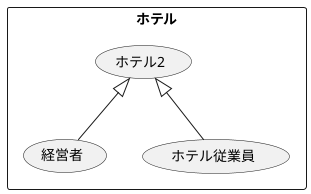 @startuml ユースケース図
' left to right direction
rectangle ホテル{
usecase ホテル2
usecase 経営者
usecase ホテル従業員
}
ホテル2<|-- 経営者
ホテル2<|-- ホテル従業員
@enduml